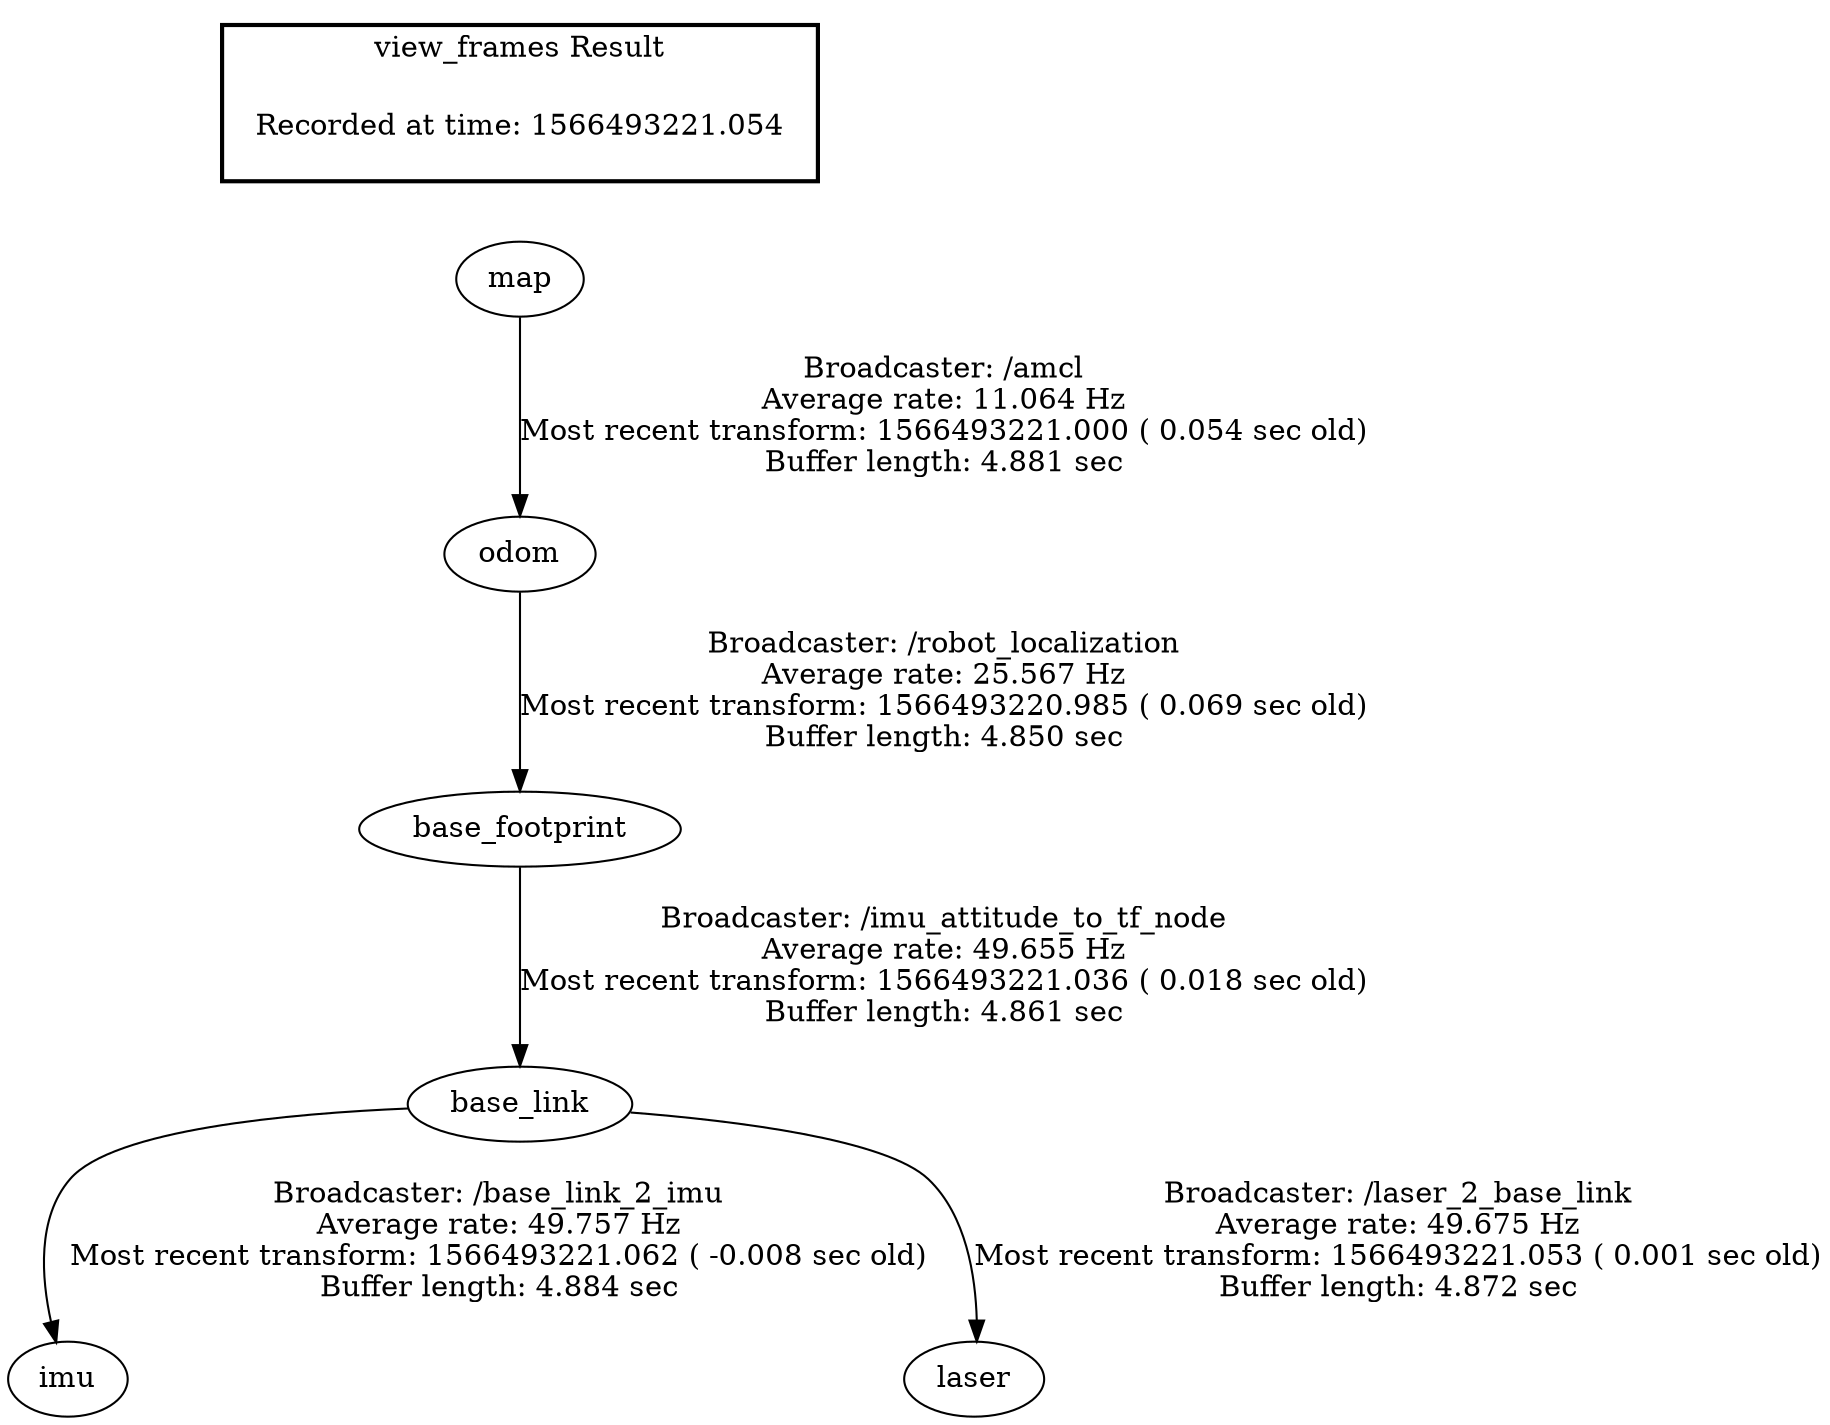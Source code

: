 digraph G {
"base_link" -> "imu"[label="Broadcaster: /base_link_2_imu\nAverage rate: 49.757 Hz\nMost recent transform: 1566493221.062 ( -0.008 sec old)\nBuffer length: 4.884 sec\n"];
"odom" -> "base_footprint"[label="Broadcaster: /robot_localization\nAverage rate: 25.567 Hz\nMost recent transform: 1566493220.985 ( 0.069 sec old)\nBuffer length: 4.850 sec\n"];
"base_footprint" -> "base_link"[label="Broadcaster: /imu_attitude_to_tf_node\nAverage rate: 49.655 Hz\nMost recent transform: 1566493221.036 ( 0.018 sec old)\nBuffer length: 4.861 sec\n"];
"base_link" -> "laser"[label="Broadcaster: /laser_2_base_link\nAverage rate: 49.675 Hz\nMost recent transform: 1566493221.053 ( 0.001 sec old)\nBuffer length: 4.872 sec\n"];
"map" -> "odom"[label="Broadcaster: /amcl\nAverage rate: 11.064 Hz\nMost recent transform: 1566493221.000 ( 0.054 sec old)\nBuffer length: 4.881 sec\n"];
edge [style=invis];
 subgraph cluster_legend { style=bold; color=black; label ="view_frames Result";
"Recorded at time: 1566493221.054"[ shape=plaintext ] ;
 }->"map";
}